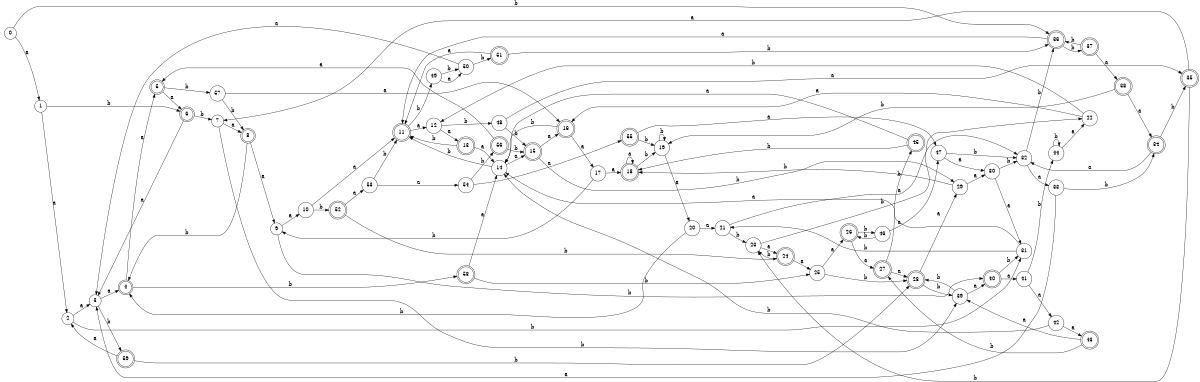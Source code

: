 digraph n48_3 {
__start0 [label="" shape="none"];

rankdir=LR;
size="8,5";

s0 [style="filled", color="black", fillcolor="white" shape="circle", label="0"];
s1 [style="filled", color="black", fillcolor="white" shape="circle", label="1"];
s2 [style="filled", color="black", fillcolor="white" shape="circle", label="2"];
s3 [style="filled", color="black", fillcolor="white" shape="circle", label="3"];
s4 [style="rounded,filled", color="black", fillcolor="white" shape="doublecircle", label="4"];
s5 [style="rounded,filled", color="black", fillcolor="white" shape="doublecircle", label="5"];
s6 [style="rounded,filled", color="black", fillcolor="white" shape="doublecircle", label="6"];
s7 [style="filled", color="black", fillcolor="white" shape="circle", label="7"];
s8 [style="rounded,filled", color="black", fillcolor="white" shape="doublecircle", label="8"];
s9 [style="filled", color="black", fillcolor="white" shape="circle", label="9"];
s10 [style="filled", color="black", fillcolor="white" shape="circle", label="10"];
s11 [style="rounded,filled", color="black", fillcolor="white" shape="doublecircle", label="11"];
s12 [style="filled", color="black", fillcolor="white" shape="circle", label="12"];
s13 [style="rounded,filled", color="black", fillcolor="white" shape="doublecircle", label="13"];
s14 [style="filled", color="black", fillcolor="white" shape="circle", label="14"];
s15 [style="rounded,filled", color="black", fillcolor="white" shape="doublecircle", label="15"];
s16 [style="rounded,filled", color="black", fillcolor="white" shape="doublecircle", label="16"];
s17 [style="filled", color="black", fillcolor="white" shape="circle", label="17"];
s18 [style="rounded,filled", color="black", fillcolor="white" shape="doublecircle", label="18"];
s19 [style="filled", color="black", fillcolor="white" shape="circle", label="19"];
s20 [style="filled", color="black", fillcolor="white" shape="circle", label="20"];
s21 [style="filled", color="black", fillcolor="white" shape="circle", label="21"];
s22 [style="filled", color="black", fillcolor="white" shape="circle", label="22"];
s23 [style="filled", color="black", fillcolor="white" shape="circle", label="23"];
s24 [style="rounded,filled", color="black", fillcolor="white" shape="doublecircle", label="24"];
s25 [style="filled", color="black", fillcolor="white" shape="circle", label="25"];
s26 [style="rounded,filled", color="black", fillcolor="white" shape="doublecircle", label="26"];
s27 [style="rounded,filled", color="black", fillcolor="white" shape="doublecircle", label="27"];
s28 [style="rounded,filled", color="black", fillcolor="white" shape="doublecircle", label="28"];
s29 [style="filled", color="black", fillcolor="white" shape="circle", label="29"];
s30 [style="filled", color="black", fillcolor="white" shape="circle", label="30"];
s31 [style="filled", color="black", fillcolor="white" shape="circle", label="31"];
s32 [style="filled", color="black", fillcolor="white" shape="circle", label="32"];
s33 [style="filled", color="black", fillcolor="white" shape="circle", label="33"];
s34 [style="rounded,filled", color="black", fillcolor="white" shape="doublecircle", label="34"];
s35 [style="rounded,filled", color="black", fillcolor="white" shape="doublecircle", label="35"];
s36 [style="rounded,filled", color="black", fillcolor="white" shape="doublecircle", label="36"];
s37 [style="rounded,filled", color="black", fillcolor="white" shape="doublecircle", label="37"];
s38 [style="rounded,filled", color="black", fillcolor="white" shape="doublecircle", label="38"];
s39 [style="filled", color="black", fillcolor="white" shape="circle", label="39"];
s40 [style="rounded,filled", color="black", fillcolor="white" shape="doublecircle", label="40"];
s41 [style="filled", color="black", fillcolor="white" shape="circle", label="41"];
s42 [style="filled", color="black", fillcolor="white" shape="circle", label="42"];
s43 [style="rounded,filled", color="black", fillcolor="white" shape="doublecircle", label="43"];
s44 [style="filled", color="black", fillcolor="white" shape="circle", label="44"];
s45 [style="rounded,filled", color="black", fillcolor="white" shape="doublecircle", label="45"];
s46 [style="filled", color="black", fillcolor="white" shape="circle", label="46"];
s47 [style="filled", color="black", fillcolor="white" shape="circle", label="47"];
s48 [style="filled", color="black", fillcolor="white" shape="circle", label="48"];
s49 [style="filled", color="black", fillcolor="white" shape="circle", label="49"];
s50 [style="filled", color="black", fillcolor="white" shape="circle", label="50"];
s51 [style="rounded,filled", color="black", fillcolor="white" shape="doublecircle", label="51"];
s52 [style="rounded,filled", color="black", fillcolor="white" shape="doublecircle", label="52"];
s53 [style="filled", color="black", fillcolor="white" shape="circle", label="53"];
s54 [style="filled", color="black", fillcolor="white" shape="circle", label="54"];
s55 [style="rounded,filled", color="black", fillcolor="white" shape="doublecircle", label="55"];
s56 [style="rounded,filled", color="black", fillcolor="white" shape="doublecircle", label="56"];
s57 [style="filled", color="black", fillcolor="white" shape="circle", label="57"];
s58 [style="rounded,filled", color="black", fillcolor="white" shape="doublecircle", label="58"];
s59 [style="rounded,filled", color="black", fillcolor="white" shape="doublecircle", label="59"];
s0 -> s1 [label="a"];
s0 -> s36 [label="b"];
s1 -> s2 [label="a"];
s1 -> s6 [label="b"];
s2 -> s3 [label="a"];
s2 -> s31 [label="b"];
s3 -> s4 [label="a"];
s3 -> s59 [label="b"];
s4 -> s5 [label="a"];
s4 -> s58 [label="b"];
s5 -> s6 [label="a"];
s5 -> s57 [label="b"];
s6 -> s3 [label="a"];
s6 -> s7 [label="b"];
s7 -> s8 [label="a"];
s7 -> s39 [label="b"];
s8 -> s9 [label="a"];
s8 -> s4 [label="b"];
s9 -> s10 [label="a"];
s9 -> s40 [label="b"];
s10 -> s11 [label="a"];
s10 -> s52 [label="b"];
s11 -> s12 [label="a"];
s11 -> s49 [label="b"];
s12 -> s13 [label="a"];
s12 -> s48 [label="b"];
s13 -> s14 [label="a"];
s13 -> s11 [label="b"];
s14 -> s15 [label="a"];
s14 -> s11 [label="b"];
s15 -> s16 [label="a"];
s15 -> s29 [label="b"];
s16 -> s17 [label="a"];
s16 -> s14 [label="b"];
s17 -> s18 [label="a"];
s17 -> s9 [label="b"];
s18 -> s18 [label="a"];
s18 -> s19 [label="b"];
s19 -> s20 [label="a"];
s19 -> s19 [label="b"];
s20 -> s21 [label="a"];
s20 -> s4 [label="b"];
s21 -> s22 [label="a"];
s21 -> s23 [label="b"];
s22 -> s16 [label="a"];
s22 -> s12 [label="b"];
s23 -> s24 [label="a"];
s23 -> s32 [label="b"];
s24 -> s25 [label="a"];
s24 -> s23 [label="b"];
s25 -> s26 [label="a"];
s25 -> s28 [label="b"];
s26 -> s27 [label="a"];
s26 -> s46 [label="b"];
s27 -> s28 [label="a"];
s27 -> s45 [label="b"];
s28 -> s29 [label="a"];
s28 -> s39 [label="b"];
s29 -> s30 [label="a"];
s29 -> s18 [label="b"];
s30 -> s31 [label="a"];
s30 -> s32 [label="b"];
s31 -> s14 [label="a"];
s31 -> s21 [label="b"];
s32 -> s33 [label="a"];
s32 -> s36 [label="b"];
s33 -> s3 [label="a"];
s33 -> s34 [label="b"];
s34 -> s32 [label="a"];
s34 -> s35 [label="b"];
s35 -> s7 [label="a"];
s35 -> s23 [label="b"];
s36 -> s11 [label="a"];
s36 -> s37 [label="b"];
s37 -> s38 [label="a"];
s37 -> s36 [label="b"];
s38 -> s34 [label="a"];
s38 -> s19 [label="b"];
s39 -> s40 [label="a"];
s39 -> s28 [label="b"];
s40 -> s41 [label="a"];
s40 -> s31 [label="b"];
s41 -> s42 [label="a"];
s41 -> s44 [label="b"];
s42 -> s43 [label="a"];
s42 -> s14 [label="b"];
s43 -> s39 [label="a"];
s43 -> s27 [label="b"];
s44 -> s22 [label="a"];
s44 -> s44 [label="b"];
s45 -> s14 [label="a"];
s45 -> s18 [label="b"];
s46 -> s47 [label="a"];
s46 -> s26 [label="b"];
s47 -> s30 [label="a"];
s47 -> s32 [label="b"];
s48 -> s35 [label="a"];
s48 -> s15 [label="b"];
s49 -> s50 [label="a"];
s49 -> s50 [label="b"];
s50 -> s3 [label="a"];
s50 -> s51 [label="b"];
s51 -> s11 [label="a"];
s51 -> s36 [label="b"];
s52 -> s53 [label="a"];
s52 -> s24 [label="b"];
s53 -> s54 [label="a"];
s53 -> s11 [label="b"];
s54 -> s55 [label="a"];
s54 -> s56 [label="b"];
s55 -> s47 [label="a"];
s55 -> s19 [label="b"];
s56 -> s5 [label="a"];
s56 -> s15 [label="b"];
s57 -> s16 [label="a"];
s57 -> s8 [label="b"];
s58 -> s14 [label="a"];
s58 -> s25 [label="b"];
s59 -> s2 [label="a"];
s59 -> s28 [label="b"];

}